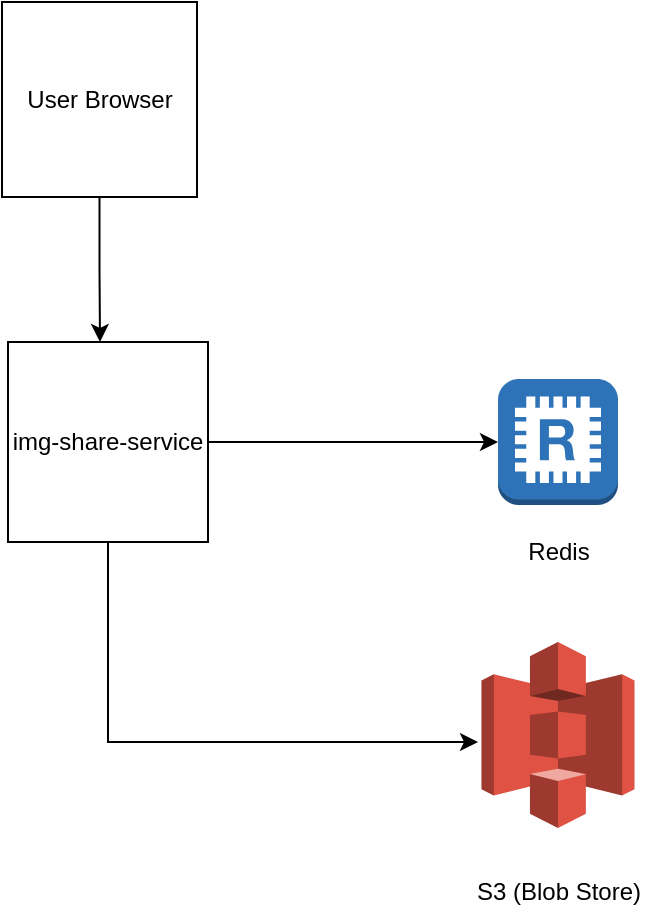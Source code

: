 <mxfile version="21.3.7" type="device">
  <diagram name="Page-1" id="_Fhdnv1HlDRsAHxc1QbQ">
    <mxGraphModel dx="891" dy="622" grid="1" gridSize="10" guides="1" tooltips="1" connect="1" arrows="1" fold="1" page="1" pageScale="1" pageWidth="827" pageHeight="1169" math="0" shadow="0">
      <root>
        <mxCell id="0" />
        <mxCell id="1" parent="0" />
        <mxCell id="MooH1cbgpvNPMkbwLy4s-9" style="edgeStyle=orthogonalEdgeStyle;rounded=0;orthogonalLoop=1;jettySize=auto;html=1;entryX=0.46;entryY=0;entryDx=0;entryDy=0;entryPerimeter=0;" edge="1" parent="1" source="MooH1cbgpvNPMkbwLy4s-1" target="MooH1cbgpvNPMkbwLy4s-2">
          <mxGeometry relative="1" as="geometry" />
        </mxCell>
        <mxCell id="MooH1cbgpvNPMkbwLy4s-1" value="User Browser" style="whiteSpace=wrap;html=1;aspect=fixed;" vertex="1" parent="1">
          <mxGeometry x="352" y="200" width="97.5" height="97.5" as="geometry" />
        </mxCell>
        <mxCell id="MooH1cbgpvNPMkbwLy4s-4" style="edgeStyle=orthogonalEdgeStyle;rounded=0;orthogonalLoop=2;jettySize=auto;html=1;entryX=0;entryY=0.5;entryDx=0;entryDy=0;entryPerimeter=0;" edge="1" parent="1" source="MooH1cbgpvNPMkbwLy4s-2" target="MooH1cbgpvNPMkbwLy4s-3">
          <mxGeometry relative="1" as="geometry" />
        </mxCell>
        <mxCell id="MooH1cbgpvNPMkbwLy4s-8" style="edgeStyle=orthogonalEdgeStyle;rounded=0;orthogonalLoop=1;jettySize=auto;html=1;" edge="1" parent="1" source="MooH1cbgpvNPMkbwLy4s-2">
          <mxGeometry relative="1" as="geometry">
            <mxPoint x="590" y="570" as="targetPoint" />
            <Array as="points">
              <mxPoint x="405" y="570" />
            </Array>
          </mxGeometry>
        </mxCell>
        <mxCell id="MooH1cbgpvNPMkbwLy4s-2" value="img-share-service" style="whiteSpace=wrap;html=1;aspect=fixed;" vertex="1" parent="1">
          <mxGeometry x="355" y="370" width="100" height="100" as="geometry" />
        </mxCell>
        <mxCell id="MooH1cbgpvNPMkbwLy4s-3" value="" style="outlineConnect=0;dashed=0;verticalLabelPosition=bottom;verticalAlign=top;align=center;html=1;shape=mxgraph.aws3.redis;fillColor=#2E73B8;gradientColor=none;" vertex="1" parent="1">
          <mxGeometry x="600" y="388.5" width="60" height="63" as="geometry" />
        </mxCell>
        <mxCell id="MooH1cbgpvNPMkbwLy4s-5" value="" style="outlineConnect=0;dashed=0;verticalLabelPosition=bottom;verticalAlign=top;align=center;html=1;shape=mxgraph.aws3.s3;fillColor=#E05243;gradientColor=none;" vertex="1" parent="1">
          <mxGeometry x="591.75" y="520" width="76.5" height="93" as="geometry" />
        </mxCell>
        <mxCell id="MooH1cbgpvNPMkbwLy4s-10" value="S3 (Blob Store)" style="text;html=1;align=center;verticalAlign=middle;resizable=0;points=[];autosize=1;strokeColor=none;fillColor=none;" vertex="1" parent="1">
          <mxGeometry x="575" y="630" width="110" height="30" as="geometry" />
        </mxCell>
        <mxCell id="MooH1cbgpvNPMkbwLy4s-11" value="Redis" style="text;html=1;align=center;verticalAlign=middle;resizable=0;points=[];autosize=1;strokeColor=none;fillColor=none;" vertex="1" parent="1">
          <mxGeometry x="605" y="460" width="50" height="30" as="geometry" />
        </mxCell>
      </root>
    </mxGraphModel>
  </diagram>
</mxfile>

